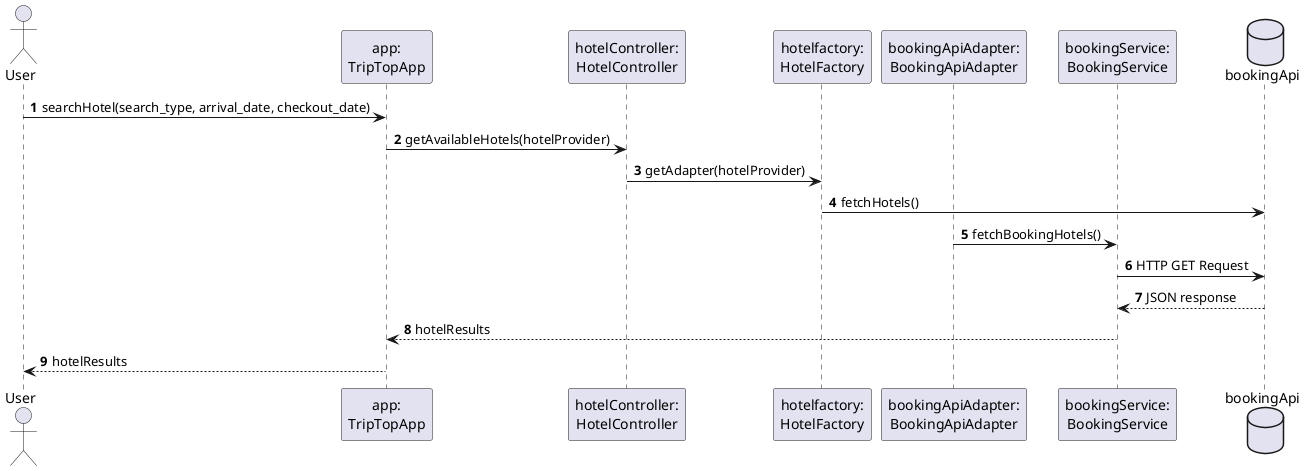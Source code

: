 @startuml
autonumber

actor User
participant "app:\nTripTopApp" as app
participant "hotelController:\nHotelController" as hotelC
participant "hotelfactory:\nHotelFactory" as hotelF
participant "bookingApiAdapter:\nBookingApiAdapter" as bookingApiAdapter
participant "bookingService:\nBookingService" as bookingS

database "bookingApi" as bookingApi

User -> app: searchHotel(search_type, arrival_date, checkout_date)
app -> hotelC: getAvailableHotels(hotelProvider)

hotelC -> hotelF : getAdapter(hotelProvider)
hotelF -> bookingApi : fetchHotels()
bookingApiAdapter -> bookingS : fetchBookingHotels()

bookingS -> bookingApi : HTTP GET Request
bookingApi --> bookingS : JSON response
bookingS --> app : hotelResults

app --> User : hotelResults



@enduml